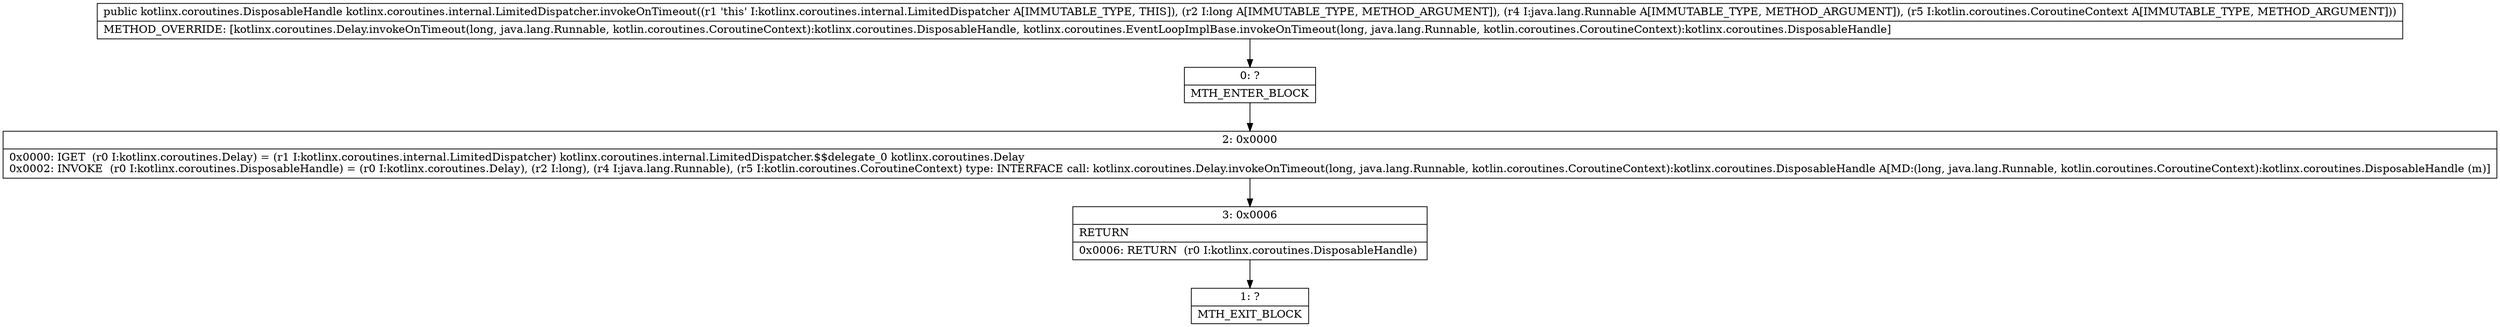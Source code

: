 digraph "CFG forkotlinx.coroutines.internal.LimitedDispatcher.invokeOnTimeout(JLjava\/lang\/Runnable;Lkotlin\/coroutines\/CoroutineContext;)Lkotlinx\/coroutines\/DisposableHandle;" {
Node_0 [shape=record,label="{0\:\ ?|MTH_ENTER_BLOCK\l}"];
Node_2 [shape=record,label="{2\:\ 0x0000|0x0000: IGET  (r0 I:kotlinx.coroutines.Delay) = (r1 I:kotlinx.coroutines.internal.LimitedDispatcher) kotlinx.coroutines.internal.LimitedDispatcher.$$delegate_0 kotlinx.coroutines.Delay \l0x0002: INVOKE  (r0 I:kotlinx.coroutines.DisposableHandle) = (r0 I:kotlinx.coroutines.Delay), (r2 I:long), (r4 I:java.lang.Runnable), (r5 I:kotlin.coroutines.CoroutineContext) type: INTERFACE call: kotlinx.coroutines.Delay.invokeOnTimeout(long, java.lang.Runnable, kotlin.coroutines.CoroutineContext):kotlinx.coroutines.DisposableHandle A[MD:(long, java.lang.Runnable, kotlin.coroutines.CoroutineContext):kotlinx.coroutines.DisposableHandle (m)]\l}"];
Node_3 [shape=record,label="{3\:\ 0x0006|RETURN\l|0x0006: RETURN  (r0 I:kotlinx.coroutines.DisposableHandle) \l}"];
Node_1 [shape=record,label="{1\:\ ?|MTH_EXIT_BLOCK\l}"];
MethodNode[shape=record,label="{public kotlinx.coroutines.DisposableHandle kotlinx.coroutines.internal.LimitedDispatcher.invokeOnTimeout((r1 'this' I:kotlinx.coroutines.internal.LimitedDispatcher A[IMMUTABLE_TYPE, THIS]), (r2 I:long A[IMMUTABLE_TYPE, METHOD_ARGUMENT]), (r4 I:java.lang.Runnable A[IMMUTABLE_TYPE, METHOD_ARGUMENT]), (r5 I:kotlin.coroutines.CoroutineContext A[IMMUTABLE_TYPE, METHOD_ARGUMENT]))  | METHOD_OVERRIDE: [kotlinx.coroutines.Delay.invokeOnTimeout(long, java.lang.Runnable, kotlin.coroutines.CoroutineContext):kotlinx.coroutines.DisposableHandle, kotlinx.coroutines.EventLoopImplBase.invokeOnTimeout(long, java.lang.Runnable, kotlin.coroutines.CoroutineContext):kotlinx.coroutines.DisposableHandle]\l}"];
MethodNode -> Node_0;Node_0 -> Node_2;
Node_2 -> Node_3;
Node_3 -> Node_1;
}

